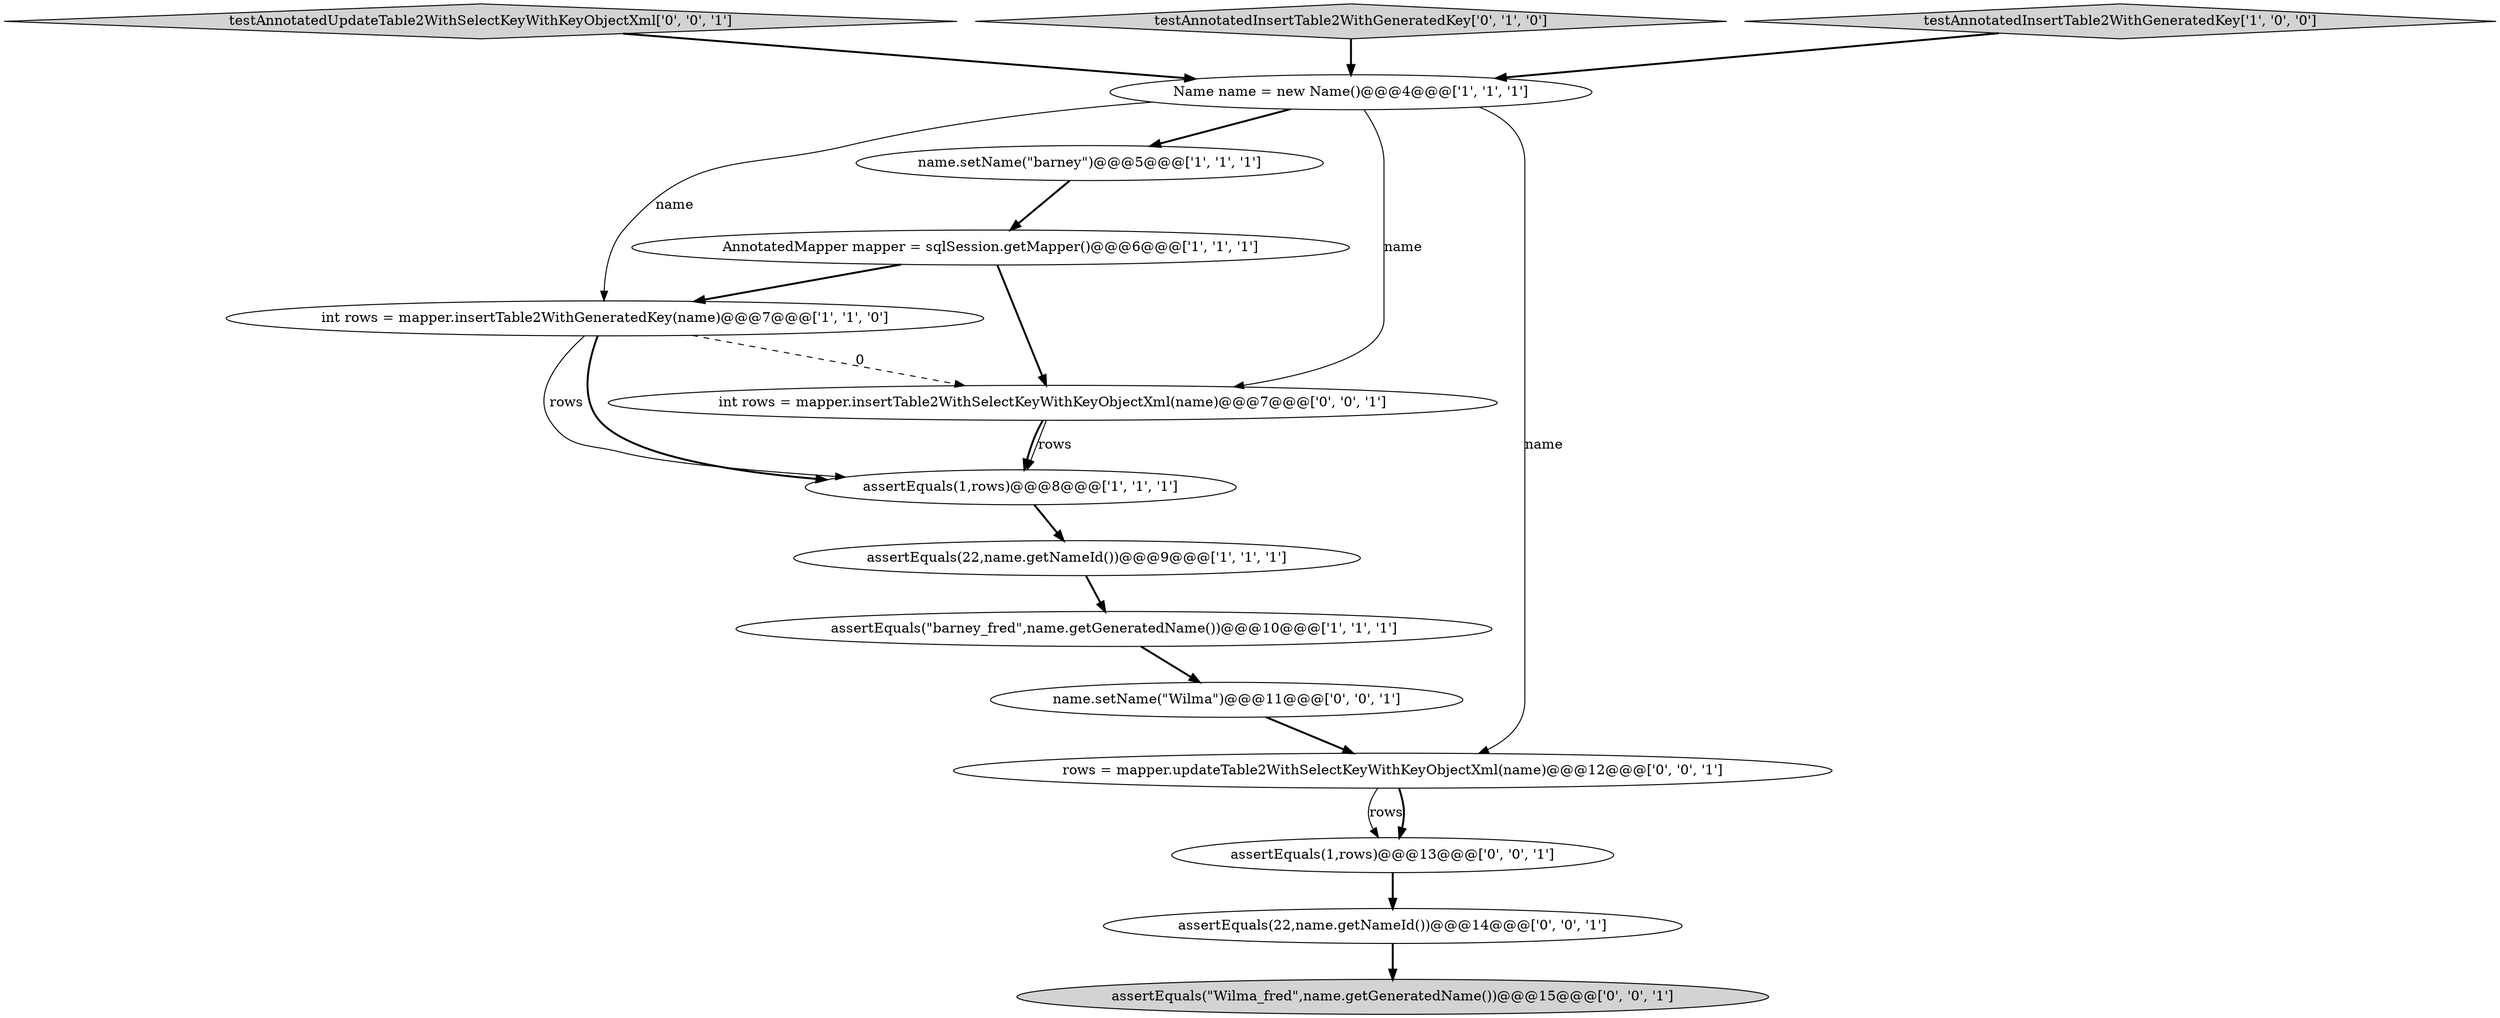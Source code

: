 digraph {
2 [style = filled, label = "int rows = mapper.insertTable2WithGeneratedKey(name)@@@7@@@['1', '1', '0']", fillcolor = white, shape = ellipse image = "AAA0AAABBB1BBB"];
3 [style = filled, label = "assertEquals(1,rows)@@@8@@@['1', '1', '1']", fillcolor = white, shape = ellipse image = "AAA0AAABBB1BBB"];
7 [style = filled, label = "assertEquals(22,name.getNameId())@@@9@@@['1', '1', '1']", fillcolor = white, shape = ellipse image = "AAA0AAABBB1BBB"];
9 [style = filled, label = "testAnnotatedUpdateTable2WithSelectKeyWithKeyObjectXml['0', '0', '1']", fillcolor = lightgray, shape = diamond image = "AAA0AAABBB3BBB"];
1 [style = filled, label = "name.setName(\"barney\")@@@5@@@['1', '1', '1']", fillcolor = white, shape = ellipse image = "AAA0AAABBB1BBB"];
5 [style = filled, label = "AnnotatedMapper mapper = sqlSession.getMapper()@@@6@@@['1', '1', '1']", fillcolor = white, shape = ellipse image = "AAA0AAABBB1BBB"];
4 [style = filled, label = "assertEquals(\"barney_fred\",name.getGeneratedName())@@@10@@@['1', '1', '1']", fillcolor = white, shape = ellipse image = "AAA0AAABBB1BBB"];
8 [style = filled, label = "testAnnotatedInsertTable2WithGeneratedKey['0', '1', '0']", fillcolor = lightgray, shape = diamond image = "AAA0AAABBB2BBB"];
14 [style = filled, label = "name.setName(\"Wilma\")@@@11@@@['0', '0', '1']", fillcolor = white, shape = ellipse image = "AAA0AAABBB3BBB"];
13 [style = filled, label = "assertEquals(22,name.getNameId())@@@14@@@['0', '0', '1']", fillcolor = white, shape = ellipse image = "AAA0AAABBB3BBB"];
15 [style = filled, label = "rows = mapper.updateTable2WithSelectKeyWithKeyObjectXml(name)@@@12@@@['0', '0', '1']", fillcolor = white, shape = ellipse image = "AAA0AAABBB3BBB"];
11 [style = filled, label = "assertEquals(1,rows)@@@13@@@['0', '0', '1']", fillcolor = white, shape = ellipse image = "AAA0AAABBB3BBB"];
10 [style = filled, label = "int rows = mapper.insertTable2WithSelectKeyWithKeyObjectXml(name)@@@7@@@['0', '0', '1']", fillcolor = white, shape = ellipse image = "AAA0AAABBB3BBB"];
0 [style = filled, label = "testAnnotatedInsertTable2WithGeneratedKey['1', '0', '0']", fillcolor = lightgray, shape = diamond image = "AAA0AAABBB1BBB"];
6 [style = filled, label = "Name name = new Name()@@@4@@@['1', '1', '1']", fillcolor = white, shape = ellipse image = "AAA0AAABBB1BBB"];
12 [style = filled, label = "assertEquals(\"Wilma_fred\",name.getGeneratedName())@@@15@@@['0', '0', '1']", fillcolor = lightgray, shape = ellipse image = "AAA0AAABBB3BBB"];
1->5 [style = bold, label=""];
5->10 [style = bold, label=""];
4->14 [style = bold, label=""];
6->2 [style = solid, label="name"];
10->3 [style = solid, label="rows"];
0->6 [style = bold, label=""];
2->3 [style = bold, label=""];
15->11 [style = solid, label="rows"];
6->10 [style = solid, label="name"];
10->3 [style = bold, label=""];
8->6 [style = bold, label=""];
2->3 [style = solid, label="rows"];
7->4 [style = bold, label=""];
2->10 [style = dashed, label="0"];
9->6 [style = bold, label=""];
6->1 [style = bold, label=""];
5->2 [style = bold, label=""];
13->12 [style = bold, label=""];
15->11 [style = bold, label=""];
3->7 [style = bold, label=""];
6->15 [style = solid, label="name"];
11->13 [style = bold, label=""];
14->15 [style = bold, label=""];
}
